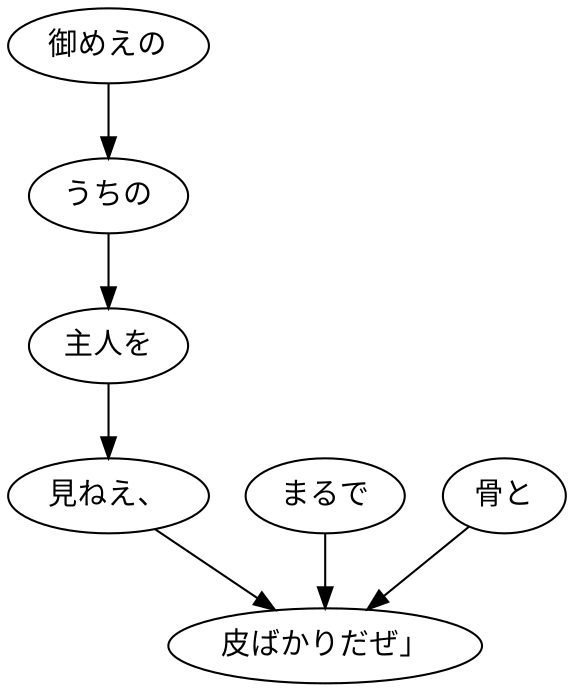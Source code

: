 digraph graph220 {
	node0 [label="御めえの"];
	node1 [label="うちの"];
	node2 [label="主人を"];
	node3 [label="見ねえ、"];
	node4 [label="まるで"];
	node5 [label="骨と"];
	node6 [label="皮ばかりだぜ」"];
	node0 -> node1;
	node1 -> node2;
	node2 -> node3;
	node3 -> node6;
	node4 -> node6;
	node5 -> node6;
}
